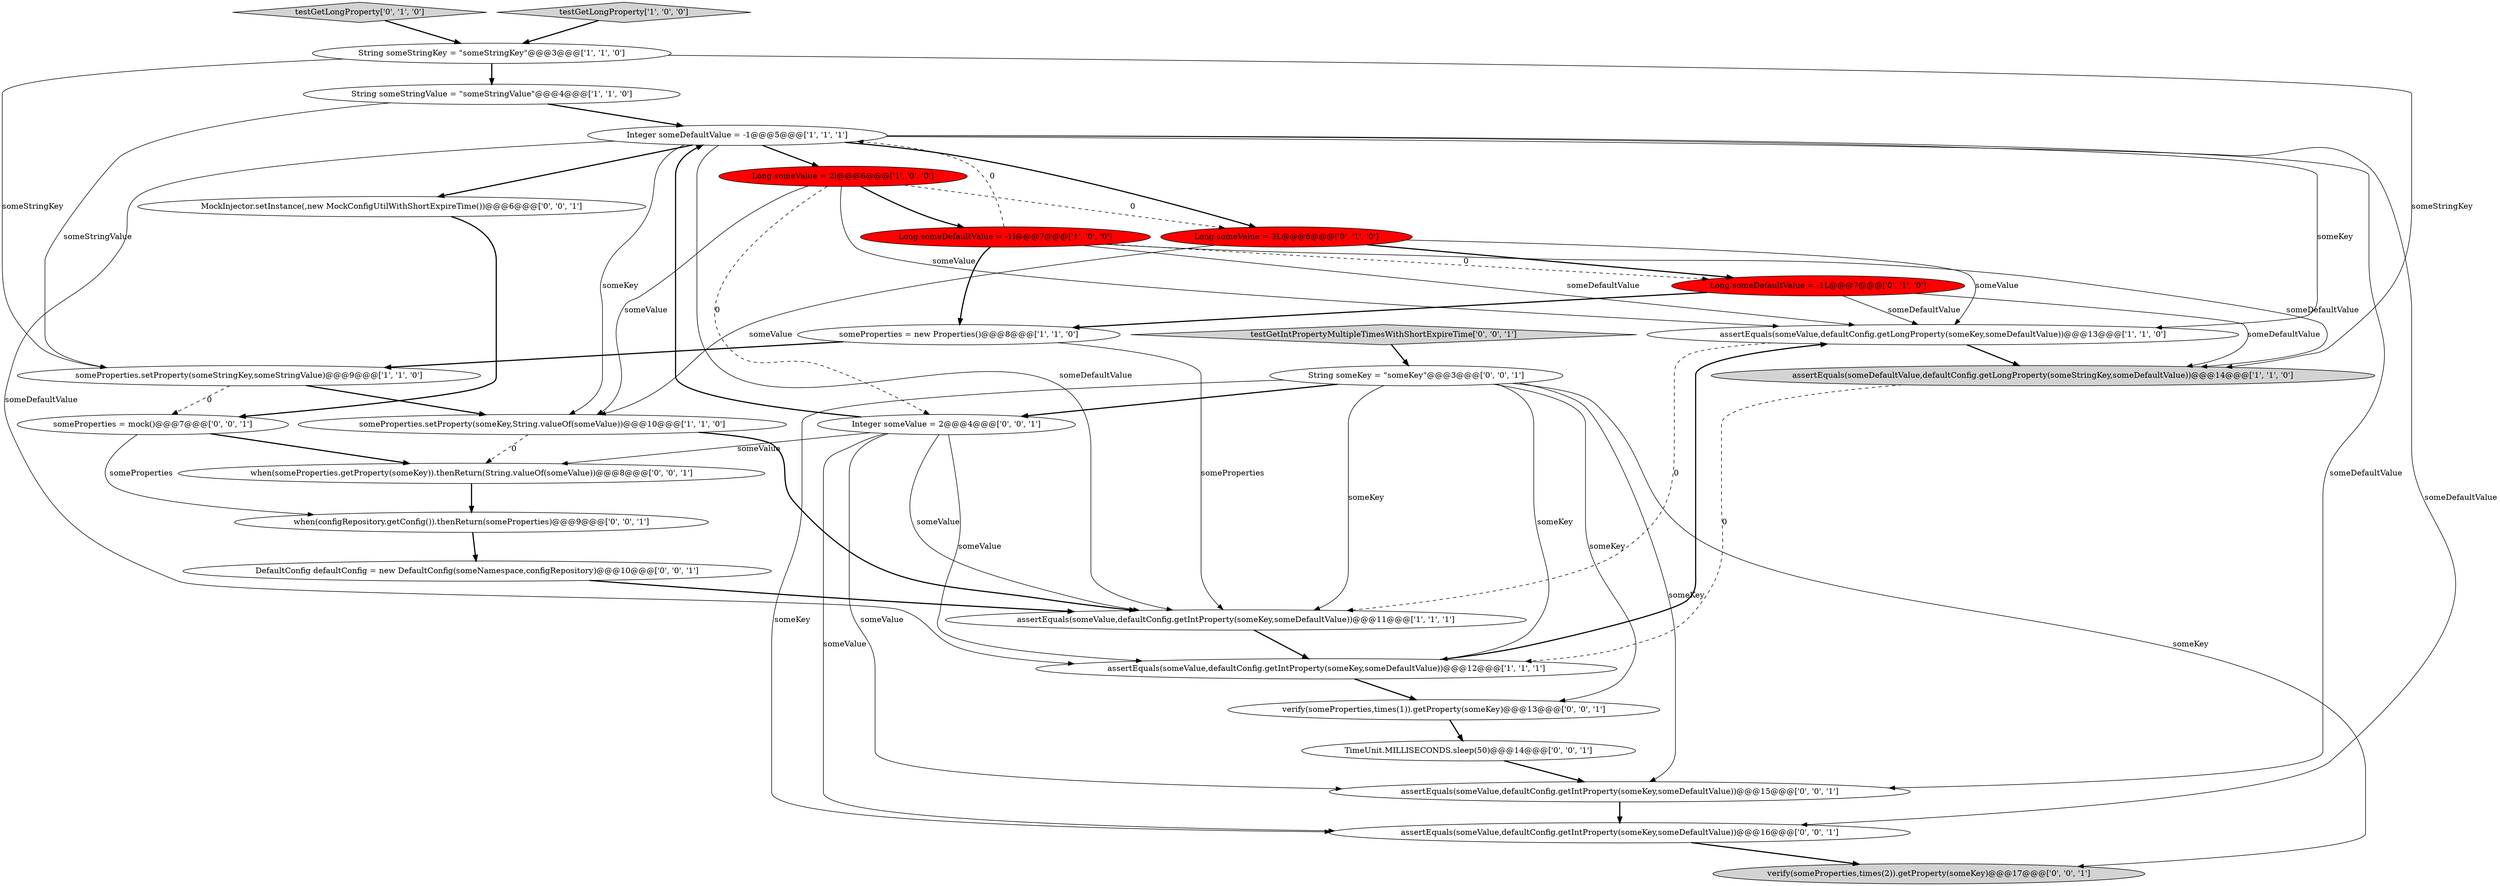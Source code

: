 digraph {
14 [style = filled, label = "testGetLongProperty['0', '1', '0']", fillcolor = lightgray, shape = diamond image = "AAA0AAABBB2BBB"];
2 [style = filled, label = "Integer someDefaultValue = -1@@@5@@@['1', '1', '1']", fillcolor = white, shape = ellipse image = "AAA0AAABBB1BBB"];
10 [style = filled, label = "assertEquals(someValue,defaultConfig.getLongProperty(someKey,someDefaultValue))@@@13@@@['1', '1', '0']", fillcolor = white, shape = ellipse image = "AAA0AAABBB1BBB"];
7 [style = filled, label = "String someStringValue = \"someStringValue\"@@@4@@@['1', '1', '0']", fillcolor = white, shape = ellipse image = "AAA0AAABBB1BBB"];
4 [style = filled, label = "testGetLongProperty['1', '0', '0']", fillcolor = lightgray, shape = diamond image = "AAA0AAABBB1BBB"];
15 [style = filled, label = "Long someValue = 2L@@@6@@@['0', '1', '0']", fillcolor = red, shape = ellipse image = "AAA1AAABBB2BBB"];
22 [style = filled, label = "assertEquals(someValue,defaultConfig.getIntProperty(someKey,someDefaultValue))@@@15@@@['0', '0', '1']", fillcolor = white, shape = ellipse image = "AAA0AAABBB3BBB"];
21 [style = filled, label = "MockInjector.setInstance(,new MockConfigUtilWithShortExpireTime())@@@6@@@['0', '0', '1']", fillcolor = white, shape = ellipse image = "AAA0AAABBB3BBB"];
28 [style = filled, label = "verify(someProperties,times(1)).getProperty(someKey)@@@13@@@['0', '0', '1']", fillcolor = white, shape = ellipse image = "AAA0AAABBB3BBB"];
23 [style = filled, label = "TimeUnit.MILLISECONDS.sleep(50)@@@14@@@['0', '0', '1']", fillcolor = white, shape = ellipse image = "AAA0AAABBB3BBB"];
19 [style = filled, label = "when(someProperties.getProperty(someKey)).thenReturn(String.valueOf(someValue))@@@8@@@['0', '0', '1']", fillcolor = white, shape = ellipse image = "AAA0AAABBB3BBB"];
8 [style = filled, label = "someProperties = new Properties()@@@8@@@['1', '1', '0']", fillcolor = white, shape = ellipse image = "AAA0AAABBB1BBB"];
3 [style = filled, label = "someProperties.setProperty(someKey,String.valueOf(someValue))@@@10@@@['1', '1', '0']", fillcolor = white, shape = ellipse image = "AAA0AAABBB1BBB"];
0 [style = filled, label = "String someStringKey = \"someStringKey\"@@@3@@@['1', '1', '0']", fillcolor = white, shape = ellipse image = "AAA0AAABBB1BBB"];
13 [style = filled, label = "Long someDefaultValue = -1L@@@7@@@['0', '1', '0']", fillcolor = red, shape = ellipse image = "AAA1AAABBB2BBB"];
11 [style = filled, label = "assertEquals(someValue,defaultConfig.getIntProperty(someKey,someDefaultValue))@@@11@@@['1', '1', '1']", fillcolor = white, shape = ellipse image = "AAA0AAABBB1BBB"];
18 [style = filled, label = "assertEquals(someValue,defaultConfig.getIntProperty(someKey,someDefaultValue))@@@16@@@['0', '0', '1']", fillcolor = white, shape = ellipse image = "AAA0AAABBB3BBB"];
12 [style = filled, label = "assertEquals(someValue,defaultConfig.getIntProperty(someKey,someDefaultValue))@@@12@@@['1', '1', '1']", fillcolor = white, shape = ellipse image = "AAA0AAABBB1BBB"];
6 [style = filled, label = "someProperties.setProperty(someStringKey,someStringValue)@@@9@@@['1', '1', '0']", fillcolor = white, shape = ellipse image = "AAA0AAABBB1BBB"];
27 [style = filled, label = "when(configRepository.getConfig()).thenReturn(someProperties)@@@9@@@['0', '0', '1']", fillcolor = white, shape = ellipse image = "AAA0AAABBB3BBB"];
26 [style = filled, label = "someProperties = mock()@@@7@@@['0', '0', '1']", fillcolor = white, shape = ellipse image = "AAA0AAABBB3BBB"];
16 [style = filled, label = "String someKey = \"someKey\"@@@3@@@['0', '0', '1']", fillcolor = white, shape = ellipse image = "AAA0AAABBB3BBB"];
20 [style = filled, label = "DefaultConfig defaultConfig = new DefaultConfig(someNamespace,configRepository)@@@10@@@['0', '0', '1']", fillcolor = white, shape = ellipse image = "AAA0AAABBB3BBB"];
24 [style = filled, label = "verify(someProperties,times(2)).getProperty(someKey)@@@17@@@['0', '0', '1']", fillcolor = lightgray, shape = ellipse image = "AAA0AAABBB3BBB"];
9 [style = filled, label = "Long someDefaultValue = -1l@@@7@@@['1', '0', '0']", fillcolor = red, shape = ellipse image = "AAA1AAABBB1BBB"];
25 [style = filled, label = "Integer someValue = 2@@@4@@@['0', '0', '1']", fillcolor = white, shape = ellipse image = "AAA0AAABBB3BBB"];
1 [style = filled, label = "assertEquals(someDefaultValue,defaultConfig.getLongProperty(someStringKey,someDefaultValue))@@@14@@@['1', '1', '0']", fillcolor = lightgray, shape = ellipse image = "AAA0AAABBB1BBB"];
17 [style = filled, label = "testGetIntPropertyMultipleTimesWithShortExpireTime['0', '0', '1']", fillcolor = lightgray, shape = diamond image = "AAA0AAABBB3BBB"];
5 [style = filled, label = "Long someValue = 2l@@@6@@@['1', '0', '0']", fillcolor = red, shape = ellipse image = "AAA1AAABBB1BBB"];
6->3 [style = bold, label=""];
26->27 [style = solid, label="someProperties"];
15->13 [style = bold, label=""];
18->24 [style = bold, label=""];
12->28 [style = bold, label=""];
5->9 [style = bold, label=""];
25->12 [style = solid, label="someValue"];
9->1 [style = solid, label="someDefaultValue"];
7->6 [style = solid, label="someStringValue"];
15->3 [style = solid, label="someValue"];
25->11 [style = solid, label="someValue"];
3->11 [style = bold, label=""];
2->22 [style = solid, label="someDefaultValue"];
5->3 [style = solid, label="someValue"];
16->25 [style = bold, label=""];
8->6 [style = bold, label=""];
11->12 [style = bold, label=""];
5->25 [style = dashed, label="0"];
5->10 [style = solid, label="someValue"];
13->10 [style = solid, label="someDefaultValue"];
26->19 [style = bold, label=""];
9->8 [style = bold, label=""];
13->1 [style = solid, label="someDefaultValue"];
2->10 [style = solid, label="someKey"];
0->6 [style = solid, label="someStringKey"];
25->2 [style = bold, label=""];
2->11 [style = solid, label="someDefaultValue"];
2->12 [style = solid, label="someDefaultValue"];
2->18 [style = solid, label="someDefaultValue"];
9->2 [style = dashed, label="0"];
4->0 [style = bold, label=""];
0->7 [style = bold, label=""];
3->19 [style = dashed, label="0"];
10->11 [style = dashed, label="0"];
16->18 [style = solid, label="someKey"];
25->18 [style = solid, label="someValue"];
1->12 [style = dashed, label="0"];
21->26 [style = bold, label=""];
25->19 [style = solid, label="someValue"];
12->10 [style = bold, label=""];
22->18 [style = bold, label=""];
23->22 [style = bold, label=""];
16->11 [style = solid, label="someKey"];
25->22 [style = solid, label="someValue"];
14->0 [style = bold, label=""];
16->24 [style = solid, label="someKey"];
2->21 [style = bold, label=""];
7->2 [style = bold, label=""];
28->23 [style = bold, label=""];
6->26 [style = dashed, label="0"];
19->27 [style = bold, label=""];
15->10 [style = solid, label="someValue"];
2->15 [style = bold, label=""];
9->13 [style = dashed, label="0"];
16->28 [style = solid, label="someKey"];
2->3 [style = solid, label="someKey"];
9->10 [style = solid, label="someDefaultValue"];
16->22 [style = solid, label="someKey"];
13->8 [style = bold, label=""];
10->1 [style = bold, label=""];
5->15 [style = dashed, label="0"];
8->11 [style = solid, label="someProperties"];
27->20 [style = bold, label=""];
0->1 [style = solid, label="someStringKey"];
17->16 [style = bold, label=""];
2->5 [style = bold, label=""];
20->11 [style = bold, label=""];
16->12 [style = solid, label="someKey"];
}
